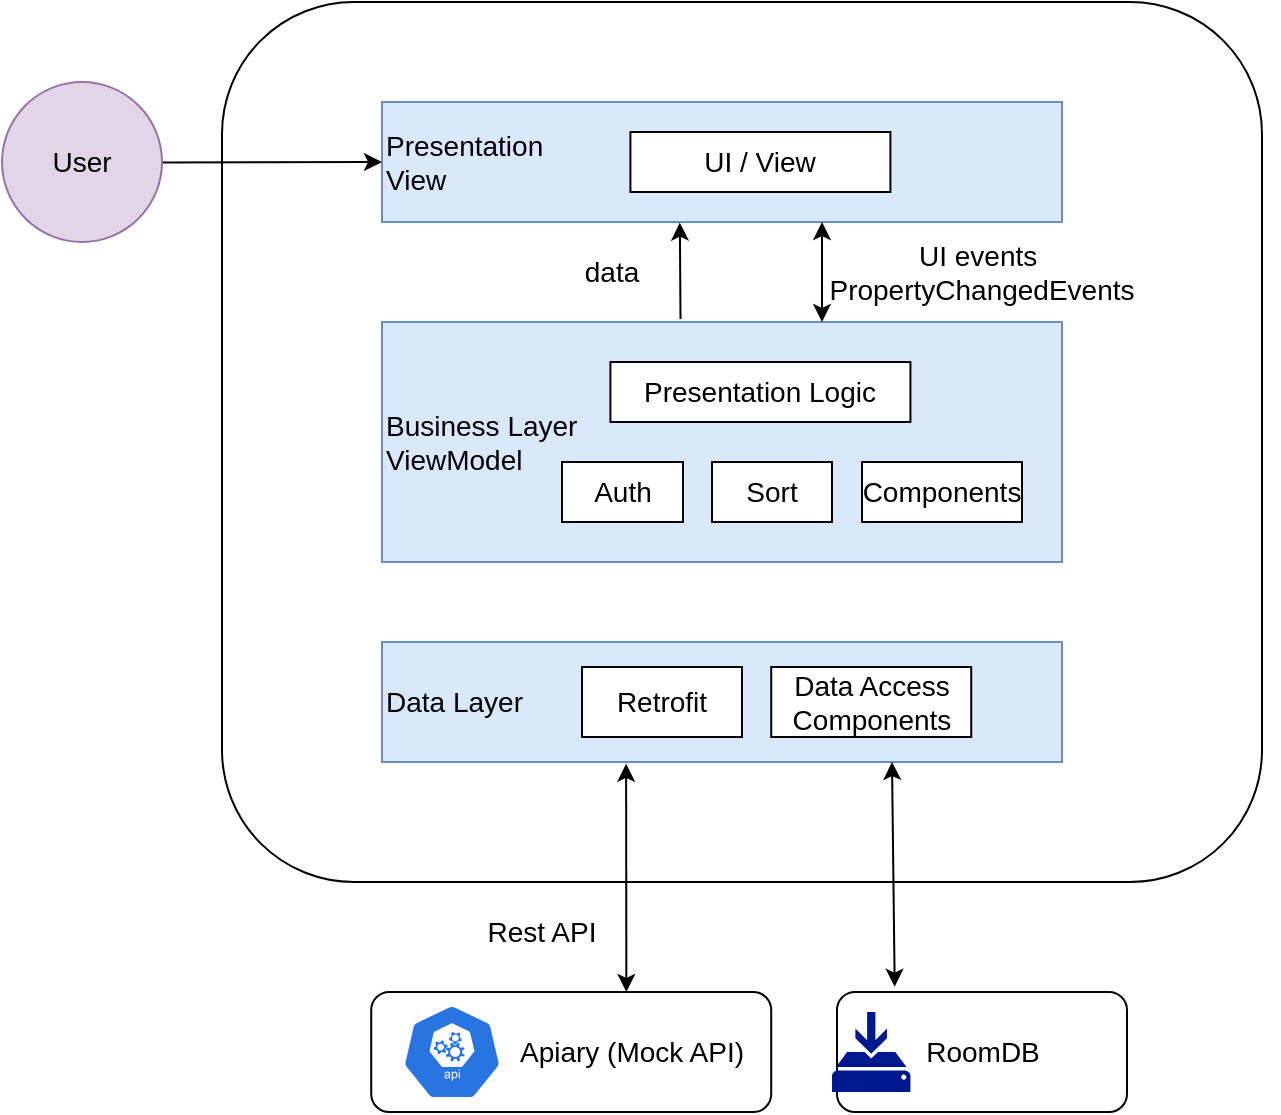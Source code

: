 <mxfile version="17.0.0" type="device"><diagram id="sJZQ-AWWMRctkp_Q8ful" name="Page-1"><mxGraphModel dx="705" dy="885" grid="1" gridSize="10" guides="1" tooltips="1" connect="1" arrows="1" fold="1" page="1" pageScale="1" pageWidth="850" pageHeight="1100" math="0" shadow="0"><root><mxCell id="0"/><mxCell id="1" parent="0"/><mxCell id="WQq1L-sQl9PdWTiUuF1J-38" value="RoomDB" style="rounded=1;whiteSpace=wrap;html=1;fontSize=14;" vertex="1" parent="1"><mxGeometry x="507.5" y="755" width="145" height="60" as="geometry"/></mxCell><mxCell id="WQq1L-sQl9PdWTiUuF1J-3" value="" style="rounded=1;whiteSpace=wrap;html=1;" vertex="1" parent="1"><mxGeometry x="200" y="260" width="520" height="440" as="geometry"/></mxCell><mxCell id="WQq1L-sQl9PdWTiUuF1J-1" value="&lt;div&gt;&lt;span style=&quot;font-size: 14px&quot;&gt;Presentation&lt;/span&gt;&lt;/div&gt;&lt;div&gt;&lt;span style=&quot;font-size: 14px&quot;&gt;View&lt;/span&gt;&lt;/div&gt;" style="rounded=0;whiteSpace=wrap;html=1;fillColor=#dae8fc;strokeColor=#6c8ebf;align=left;" vertex="1" parent="1"><mxGeometry x="280" y="310" width="340" height="60" as="geometry"/></mxCell><mxCell id="WQq1L-sQl9PdWTiUuF1J-2" value="&lt;div style=&quot;font-size: 14px&quot;&gt;&lt;font style=&quot;font-size: 14px&quot;&gt;Business Layer&lt;/font&gt;&lt;/div&gt;&lt;div style=&quot;font-size: 14px&quot;&gt;&lt;font style=&quot;font-size: 14px&quot;&gt;ViewModel&lt;/font&gt;&lt;/div&gt;" style="rounded=0;whiteSpace=wrap;html=1;fillColor=#dae8fc;strokeColor=#6c8ebf;align=left;" vertex="1" parent="1"><mxGeometry x="280" y="420" width="340" height="120" as="geometry"/></mxCell><mxCell id="WQq1L-sQl9PdWTiUuF1J-5" value="&lt;div&gt;&lt;span&gt;&lt;font style=&quot;font-size: 14px&quot;&gt;Data Layer&lt;/font&gt;&lt;/span&gt;&lt;/div&gt;" style="rounded=0;whiteSpace=wrap;html=1;fillColor=#dae8fc;strokeColor=#6c8ebf;align=left;" vertex="1" parent="1"><mxGeometry x="280" y="580" width="340" height="60" as="geometry"/></mxCell><mxCell id="WQq1L-sQl9PdWTiUuF1J-24" style="edgeStyle=none;rounded=0;orthogonalLoop=1;jettySize=auto;html=1;fontSize=14;" edge="1" parent="1" source="WQq1L-sQl9PdWTiUuF1J-6" target="WQq1L-sQl9PdWTiUuF1J-1"><mxGeometry relative="1" as="geometry"/></mxCell><mxCell id="WQq1L-sQl9PdWTiUuF1J-6" value="User" style="ellipse;whiteSpace=wrap;html=1;aspect=fixed;fontSize=14;fillColor=#e1d5e7;strokeColor=#9673a6;" vertex="1" parent="1"><mxGeometry x="90" y="300" width="80" height="80" as="geometry"/></mxCell><mxCell id="WQq1L-sQl9PdWTiUuF1J-7" value="UI / View" style="rounded=0;whiteSpace=wrap;html=1;fontSize=14;" vertex="1" parent="1"><mxGeometry x="404.21" y="325" width="130" height="30" as="geometry"/></mxCell><mxCell id="WQq1L-sQl9PdWTiUuF1J-10" value="" style="sketch=0;aspect=fixed;pointerEvents=1;shadow=0;dashed=0;html=1;strokeColor=none;labelPosition=center;verticalLabelPosition=bottom;verticalAlign=top;align=center;fillColor=#00188D;shape=mxgraph.mscae.enterprise.backup_local;fontSize=14;" vertex="1" parent="1"><mxGeometry x="505.01" y="765" width="39.21" height="40" as="geometry"/></mxCell><mxCell id="WQq1L-sQl9PdWTiUuF1J-15" value="" style="rounded=1;whiteSpace=wrap;html=1;fontSize=14;" vertex="1" parent="1"><mxGeometry x="274.61" y="755" width="200" height="60" as="geometry"/></mxCell><mxCell id="WQq1L-sQl9PdWTiUuF1J-17" value="Presentation Logic" style="rounded=0;whiteSpace=wrap;html=1;fontSize=14;" vertex="1" parent="1"><mxGeometry x="394.21" y="440" width="150" height="30" as="geometry"/></mxCell><mxCell id="WQq1L-sQl9PdWTiUuF1J-23" value="Rest API" style="text;html=1;strokeColor=none;fillColor=none;align=center;verticalAlign=middle;whiteSpace=wrap;rounded=0;fontSize=14;" vertex="1" parent="1"><mxGeometry x="274.61" y="710" width="170" height="30" as="geometry"/></mxCell><mxCell id="WQq1L-sQl9PdWTiUuF1J-25" value="Auth" style="rounded=0;whiteSpace=wrap;html=1;fontSize=14;" vertex="1" parent="1"><mxGeometry x="370" y="490" width="60.5" height="30" as="geometry"/></mxCell><mxCell id="WQq1L-sQl9PdWTiUuF1J-26" value="Sort" style="rounded=0;whiteSpace=wrap;html=1;fontSize=14;" vertex="1" parent="1"><mxGeometry x="445" y="490" width="60" height="30" as="geometry"/></mxCell><mxCell id="WQq1L-sQl9PdWTiUuF1J-28" value="Components" style="rounded=0;whiteSpace=wrap;html=1;fontSize=14;" vertex="1" parent="1"><mxGeometry x="520" y="490" width="80" height="30" as="geometry"/></mxCell><mxCell id="WQq1L-sQl9PdWTiUuF1J-29" value="" style="sketch=0;html=1;dashed=0;whitespace=wrap;fillColor=#2875E2;strokeColor=#ffffff;points=[[0.005,0.63,0],[0.1,0.2,0],[0.9,0.2,0],[0.5,0,0],[0.995,0.63,0],[0.72,0.99,0],[0.5,1,0],[0.28,0.99,0]];shape=mxgraph.kubernetes.icon;prIcon=api;fontSize=14;" vertex="1" parent="1"><mxGeometry x="290" y="761" width="50" height="48" as="geometry"/></mxCell><mxCell id="WQq1L-sQl9PdWTiUuF1J-34" value="Apiary (Mock API)" style="text;html=1;strokeColor=none;fillColor=none;align=center;verticalAlign=middle;whiteSpace=wrap;rounded=0;fontSize=14;" vertex="1" parent="1"><mxGeometry x="340.12" y="772.5" width="129.88" height="25" as="geometry"/></mxCell><mxCell id="WQq1L-sQl9PdWTiUuF1J-44" value="Retrofit" style="rounded=0;whiteSpace=wrap;html=1;fontSize=14;" vertex="1" parent="1"><mxGeometry x="380" y="592.5" width="80" height="35" as="geometry"/></mxCell><mxCell id="WQq1L-sQl9PdWTiUuF1J-45" value="Data Access Components" style="rounded=0;whiteSpace=wrap;html=1;fontSize=14;" vertex="1" parent="1"><mxGeometry x="474.61" y="592.5" width="100" height="35" as="geometry"/></mxCell><mxCell id="WQq1L-sQl9PdWTiUuF1J-46" value="" style="endArrow=classic;startArrow=classic;html=1;rounded=0;fontSize=14;entryX=0.75;entryY=1;entryDx=0;entryDy=0;exitX=0.199;exitY=-0.044;exitDx=0;exitDy=0;exitPerimeter=0;" edge="1" parent="1" source="WQq1L-sQl9PdWTiUuF1J-38" target="WQq1L-sQl9PdWTiUuF1J-5"><mxGeometry width="50" height="50" relative="1" as="geometry"><mxPoint x="530" y="740" as="sourcePoint"/><mxPoint x="580" y="690" as="targetPoint"/></mxGeometry></mxCell><mxCell id="WQq1L-sQl9PdWTiUuF1J-47" value="" style="endArrow=classic;startArrow=classic;html=1;rounded=0;fontSize=14;exitX=0.199;exitY=-0.044;exitDx=0;exitDy=0;exitPerimeter=0;entryX=0.359;entryY=1.015;entryDx=0;entryDy=0;entryPerimeter=0;" edge="1" parent="1" target="WQq1L-sQl9PdWTiUuF1J-5"><mxGeometry width="50" height="50" relative="1" as="geometry"><mxPoint x="402.175" y="755.0" as="sourcePoint"/><mxPoint x="402" y="650" as="targetPoint"/></mxGeometry></mxCell><mxCell id="WQq1L-sQl9PdWTiUuF1J-49" value="" style="endArrow=classic;startArrow=classic;html=1;rounded=0;fontSize=14;" edge="1" parent="1"><mxGeometry width="50" height="50" relative="1" as="geometry"><mxPoint x="500" y="420" as="sourcePoint"/><mxPoint x="500" y="370" as="targetPoint"/></mxGeometry></mxCell><mxCell id="WQq1L-sQl9PdWTiUuF1J-50" value="" style="endArrow=classic;html=1;rounded=0;fontSize=14;entryX=0.438;entryY=1.005;entryDx=0;entryDy=0;entryPerimeter=0;exitX=0.439;exitY=-0.012;exitDx=0;exitDy=0;exitPerimeter=0;" edge="1" parent="1" source="WQq1L-sQl9PdWTiUuF1J-2" target="WQq1L-sQl9PdWTiUuF1J-1"><mxGeometry width="50" height="50" relative="1" as="geometry"><mxPoint x="429" y="410" as="sourcePoint"/><mxPoint x="430" y="380" as="targetPoint"/></mxGeometry></mxCell><mxCell id="WQq1L-sQl9PdWTiUuF1J-51" value="UI events&amp;nbsp; PropertyChangedEvents" style="text;html=1;strokeColor=none;fillColor=none;align=center;verticalAlign=middle;whiteSpace=wrap;rounded=0;fontSize=14;" vertex="1" parent="1"><mxGeometry x="505" y="380" width="150" height="30" as="geometry"/></mxCell><mxCell id="WQq1L-sQl9PdWTiUuF1J-52" value="data" style="text;html=1;strokeColor=none;fillColor=none;align=center;verticalAlign=middle;whiteSpace=wrap;rounded=0;fontSize=14;" vertex="1" parent="1"><mxGeometry x="365" y="380" width="60" height="30" as="geometry"/></mxCell><mxCell id="WQq1L-sQl9PdWTiUuF1J-54" style="edgeStyle=none;rounded=0;orthogonalLoop=1;jettySize=auto;html=1;exitX=1;exitY=0.5;exitDx=0;exitDy=0;fontSize=14;" edge="1" parent="1" source="WQq1L-sQl9PdWTiUuF1J-3" target="WQq1L-sQl9PdWTiUuF1J-3"><mxGeometry relative="1" as="geometry"/></mxCell><mxCell id="WQq1L-sQl9PdWTiUuF1J-55" style="edgeStyle=none;rounded=0;orthogonalLoop=1;jettySize=auto;html=1;exitX=1;exitY=0.5;exitDx=0;exitDy=0;fontSize=14;" edge="1" parent="1" source="WQq1L-sQl9PdWTiUuF1J-5" target="WQq1L-sQl9PdWTiUuF1J-5"><mxGeometry relative="1" as="geometry"/></mxCell></root></mxGraphModel></diagram></mxfile>